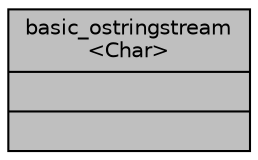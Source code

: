 digraph "basic_ostringstream&lt;Char&gt;"
{
 // INTERACTIVE_SVG=YES
  bgcolor="transparent";
  edge [fontname="Helvetica",fontsize="10",labelfontname="Helvetica",labelfontsize="10"];
  node [fontname="Helvetica",fontsize="10",shape=record];
  Node1 [label="{basic_ostringstream\l\<Char\>\n||}",height=0.2,width=0.4,color="black", fillcolor="grey75", style="filled", fontcolor="black"];
}
